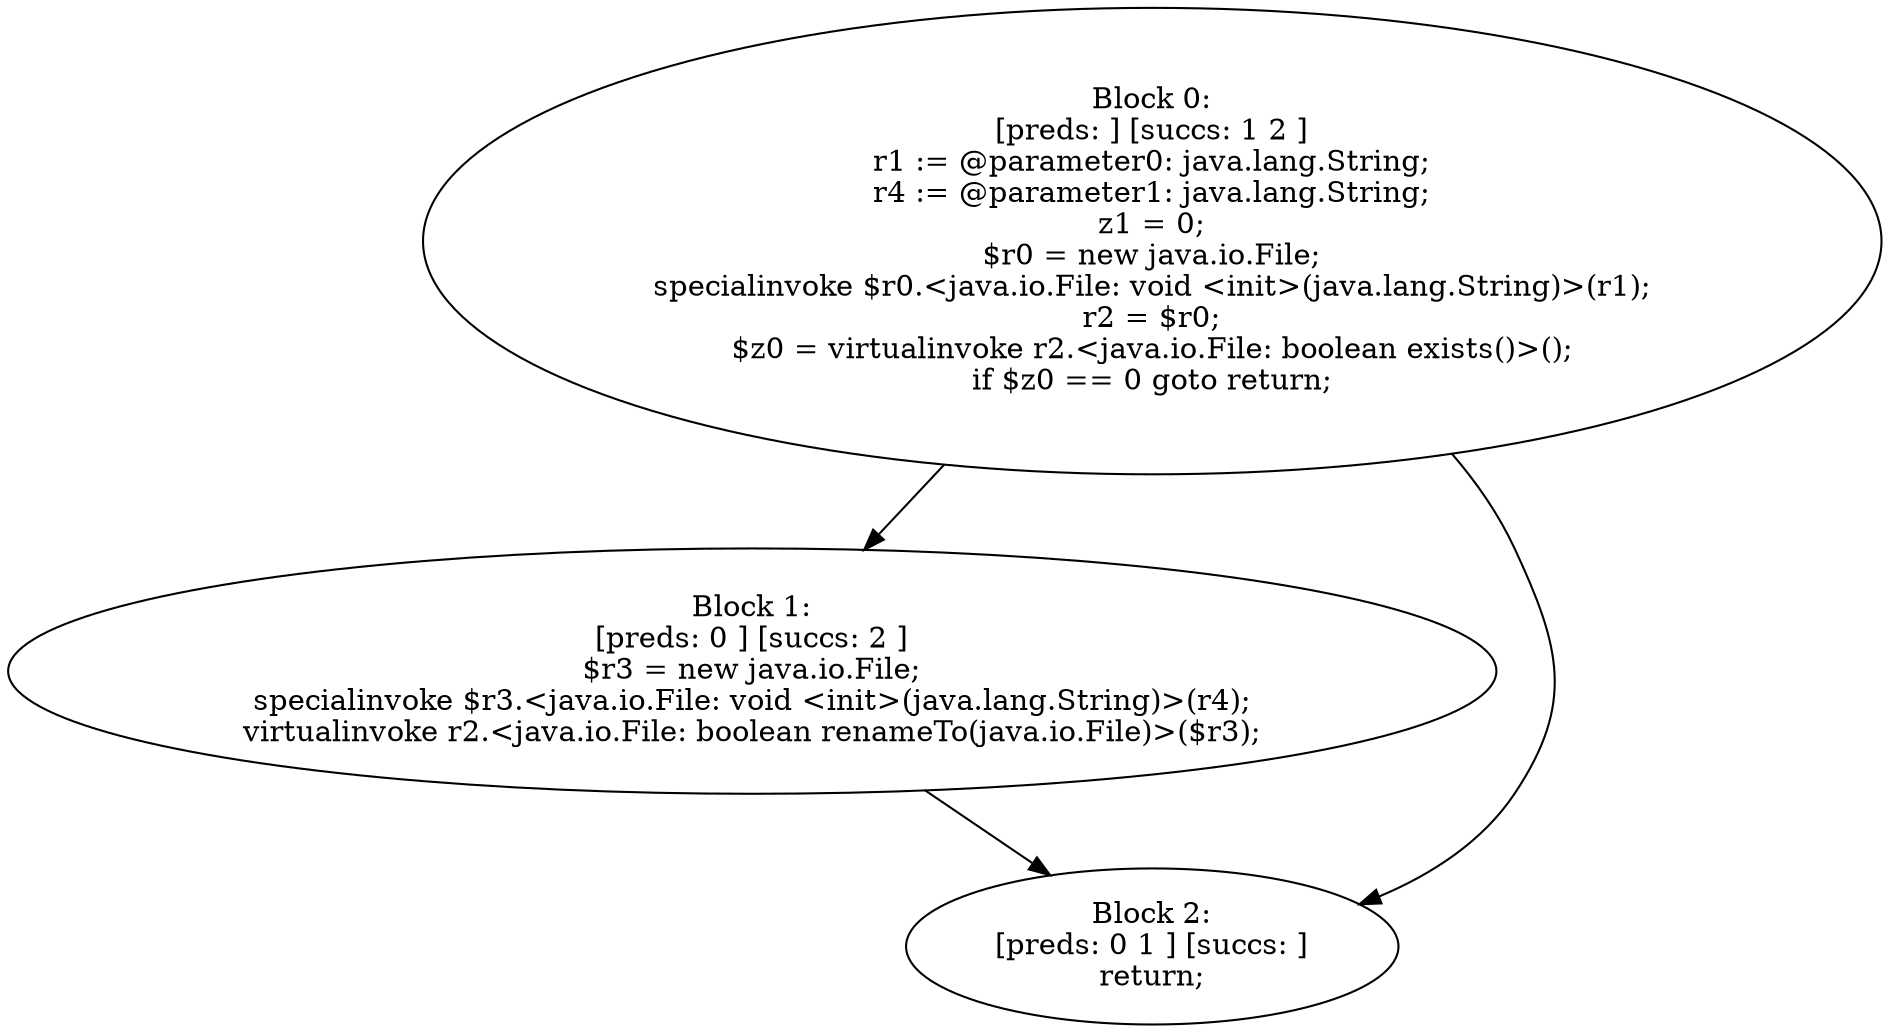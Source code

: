 digraph "unitGraph" {
    "Block 0:
[preds: ] [succs: 1 2 ]
r1 := @parameter0: java.lang.String;
r4 := @parameter1: java.lang.String;
z1 = 0;
$r0 = new java.io.File;
specialinvoke $r0.<java.io.File: void <init>(java.lang.String)>(r1);
r2 = $r0;
$z0 = virtualinvoke r2.<java.io.File: boolean exists()>();
if $z0 == 0 goto return;
"
    "Block 1:
[preds: 0 ] [succs: 2 ]
$r3 = new java.io.File;
specialinvoke $r3.<java.io.File: void <init>(java.lang.String)>(r4);
virtualinvoke r2.<java.io.File: boolean renameTo(java.io.File)>($r3);
"
    "Block 2:
[preds: 0 1 ] [succs: ]
return;
"
    "Block 0:
[preds: ] [succs: 1 2 ]
r1 := @parameter0: java.lang.String;
r4 := @parameter1: java.lang.String;
z1 = 0;
$r0 = new java.io.File;
specialinvoke $r0.<java.io.File: void <init>(java.lang.String)>(r1);
r2 = $r0;
$z0 = virtualinvoke r2.<java.io.File: boolean exists()>();
if $z0 == 0 goto return;
"->"Block 1:
[preds: 0 ] [succs: 2 ]
$r3 = new java.io.File;
specialinvoke $r3.<java.io.File: void <init>(java.lang.String)>(r4);
virtualinvoke r2.<java.io.File: boolean renameTo(java.io.File)>($r3);
";
    "Block 0:
[preds: ] [succs: 1 2 ]
r1 := @parameter0: java.lang.String;
r4 := @parameter1: java.lang.String;
z1 = 0;
$r0 = new java.io.File;
specialinvoke $r0.<java.io.File: void <init>(java.lang.String)>(r1);
r2 = $r0;
$z0 = virtualinvoke r2.<java.io.File: boolean exists()>();
if $z0 == 0 goto return;
"->"Block 2:
[preds: 0 1 ] [succs: ]
return;
";
    "Block 1:
[preds: 0 ] [succs: 2 ]
$r3 = new java.io.File;
specialinvoke $r3.<java.io.File: void <init>(java.lang.String)>(r4);
virtualinvoke r2.<java.io.File: boolean renameTo(java.io.File)>($r3);
"->"Block 2:
[preds: 0 1 ] [succs: ]
return;
";
}
